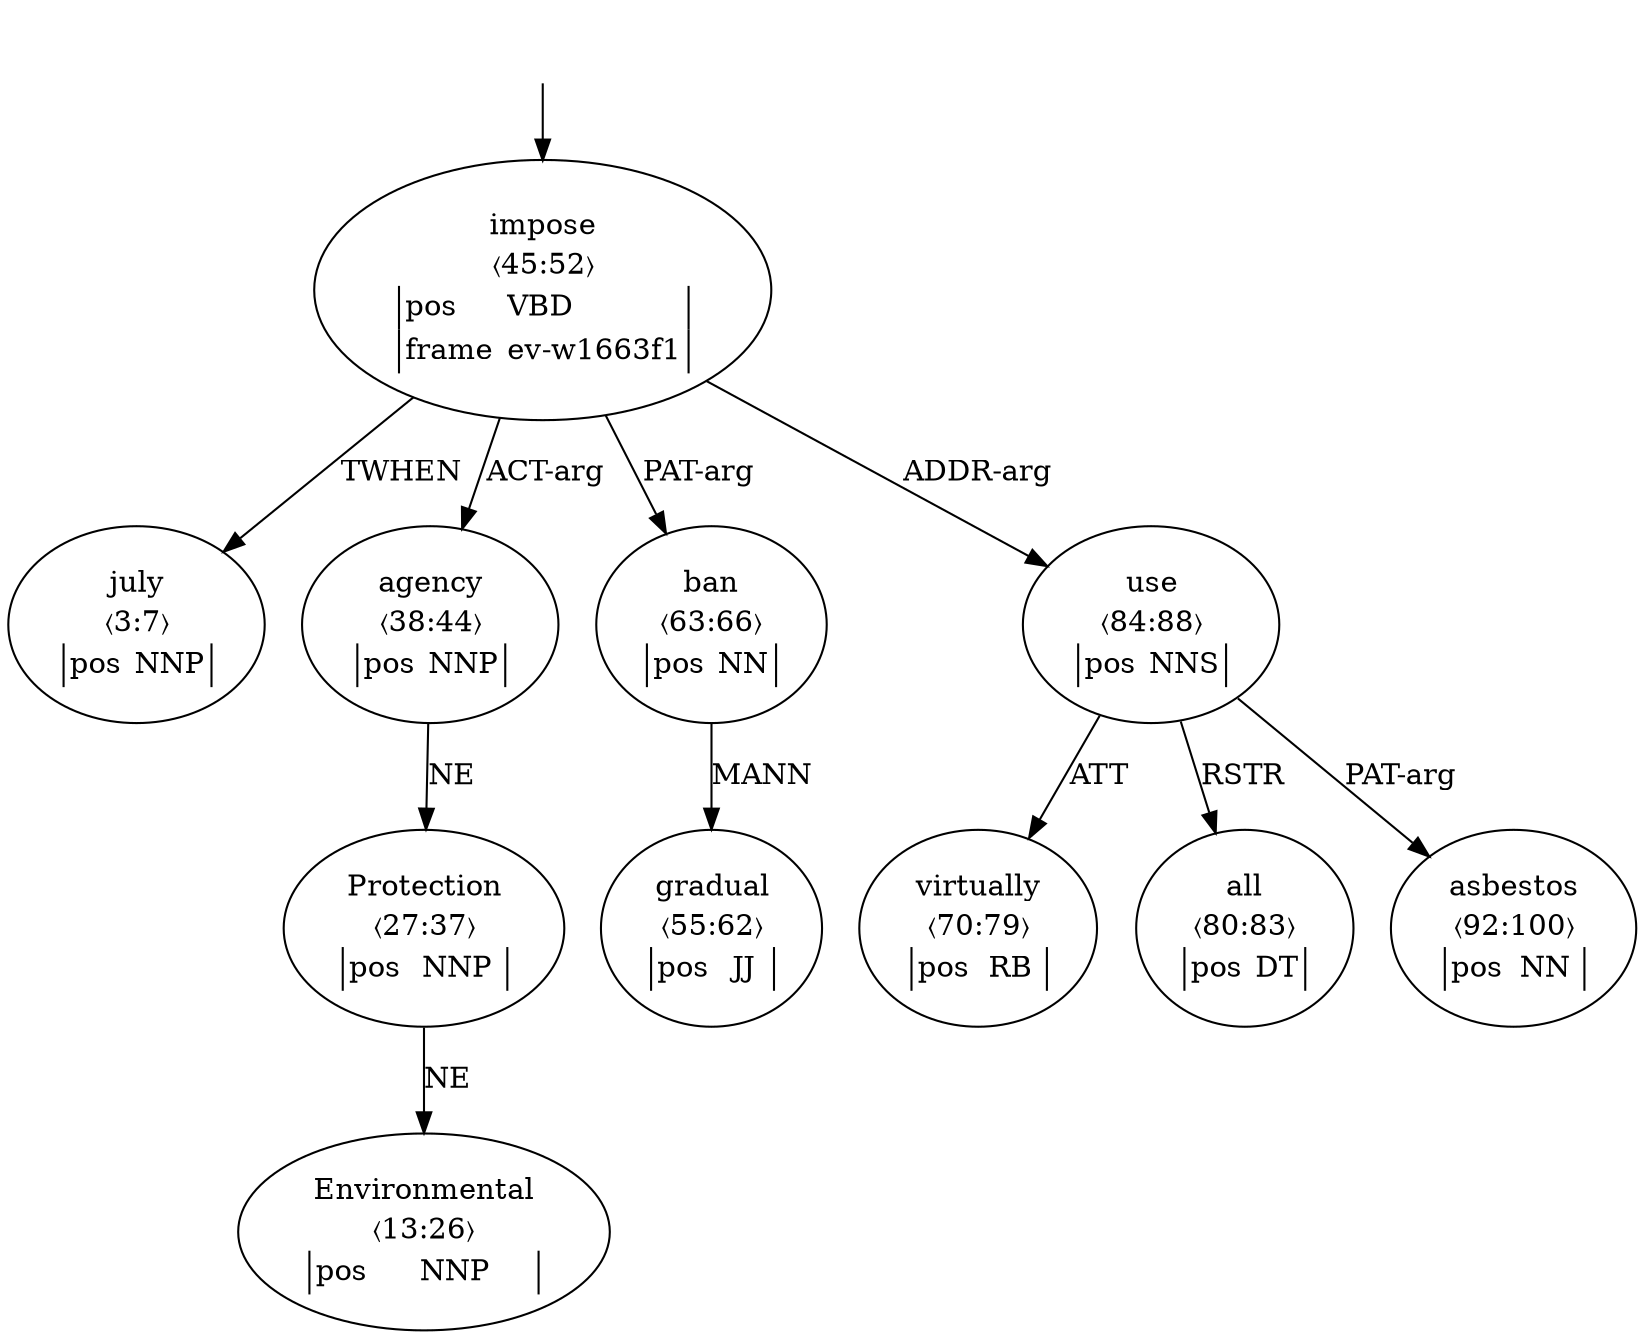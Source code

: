 digraph "20003022" {
  top [ style=invis ];
  top -> 7;
  1 [ label=<<table align="center" border="0" cellspacing="0"><tr><td colspan="2">july</td></tr><tr><td colspan="2">〈3:7〉</td></tr><tr><td sides="l" border="1" align="left">pos</td><td sides="r" border="1" align="left">NNP</td></tr></table>> ];
  4 [ label=<<table align="center" border="0" cellspacing="0"><tr><td colspan="2">Environmental</td></tr><tr><td colspan="2">〈13:26〉</td></tr><tr><td sides="l" border="1" align="left">pos</td><td sides="r" border="1" align="left">NNP</td></tr></table>> ];
  5 [ label=<<table align="center" border="0" cellspacing="0"><tr><td colspan="2">Protection</td></tr><tr><td colspan="2">〈27:37〉</td></tr><tr><td sides="l" border="1" align="left">pos</td><td sides="r" border="1" align="left">NNP</td></tr></table>> ];
  6 [ label=<<table align="center" border="0" cellspacing="0"><tr><td colspan="2">agency</td></tr><tr><td colspan="2">〈38:44〉</td></tr><tr><td sides="l" border="1" align="left">pos</td><td sides="r" border="1" align="left">NNP</td></tr></table>> ];
  7 [ label=<<table align="center" border="0" cellspacing="0"><tr><td colspan="2">impose</td></tr><tr><td colspan="2">〈45:52〉</td></tr><tr><td sides="l" border="1" align="left">pos</td><td sides="r" border="1" align="left">VBD</td></tr><tr><td sides="l" border="1" align="left">frame</td><td sides="r" border="1" align="left">ev-w1663f1</td></tr></table>> ];
  9 [ label=<<table align="center" border="0" cellspacing="0"><tr><td colspan="2">gradual</td></tr><tr><td colspan="2">〈55:62〉</td></tr><tr><td sides="l" border="1" align="left">pos</td><td sides="r" border="1" align="left">JJ</td></tr></table>> ];
  10 [ label=<<table align="center" border="0" cellspacing="0"><tr><td colspan="2">ban</td></tr><tr><td colspan="2">〈63:66〉</td></tr><tr><td sides="l" border="1" align="left">pos</td><td sides="r" border="1" align="left">NN</td></tr></table>> ];
  12 [ label=<<table align="center" border="0" cellspacing="0"><tr><td colspan="2">virtually</td></tr><tr><td colspan="2">〈70:79〉</td></tr><tr><td sides="l" border="1" align="left">pos</td><td sides="r" border="1" align="left">RB</td></tr></table>> ];
  13 [ label=<<table align="center" border="0" cellspacing="0"><tr><td colspan="2">all</td></tr><tr><td colspan="2">〈80:83〉</td></tr><tr><td sides="l" border="1" align="left">pos</td><td sides="r" border="1" align="left">DT</td></tr></table>> ];
  14 [ label=<<table align="center" border="0" cellspacing="0"><tr><td colspan="2">use</td></tr><tr><td colspan="2">〈84:88〉</td></tr><tr><td sides="l" border="1" align="left">pos</td><td sides="r" border="1" align="left">NNS</td></tr></table>> ];
  16 [ label=<<table align="center" border="0" cellspacing="0"><tr><td colspan="2">asbestos</td></tr><tr><td colspan="2">〈92:100〉</td></tr><tr><td sides="l" border="1" align="left">pos</td><td sides="r" border="1" align="left">NN</td></tr></table>> ];
  7 -> 10 [ label="PAT-arg" ];
  14 -> 16 [ label="PAT-arg" ];
  7 -> 1 [ label="TWHEN" ];
  14 -> 12 [ label="ATT" ];
  10 -> 9 [ label="MANN" ];
  14 -> 13 [ label="RSTR" ];
  5 -> 4 [ label="NE" ];
  6 -> 5 [ label="NE" ];
  7 -> 14 [ label="ADDR-arg" ];
  7 -> 6 [ label="ACT-arg" ];
}

